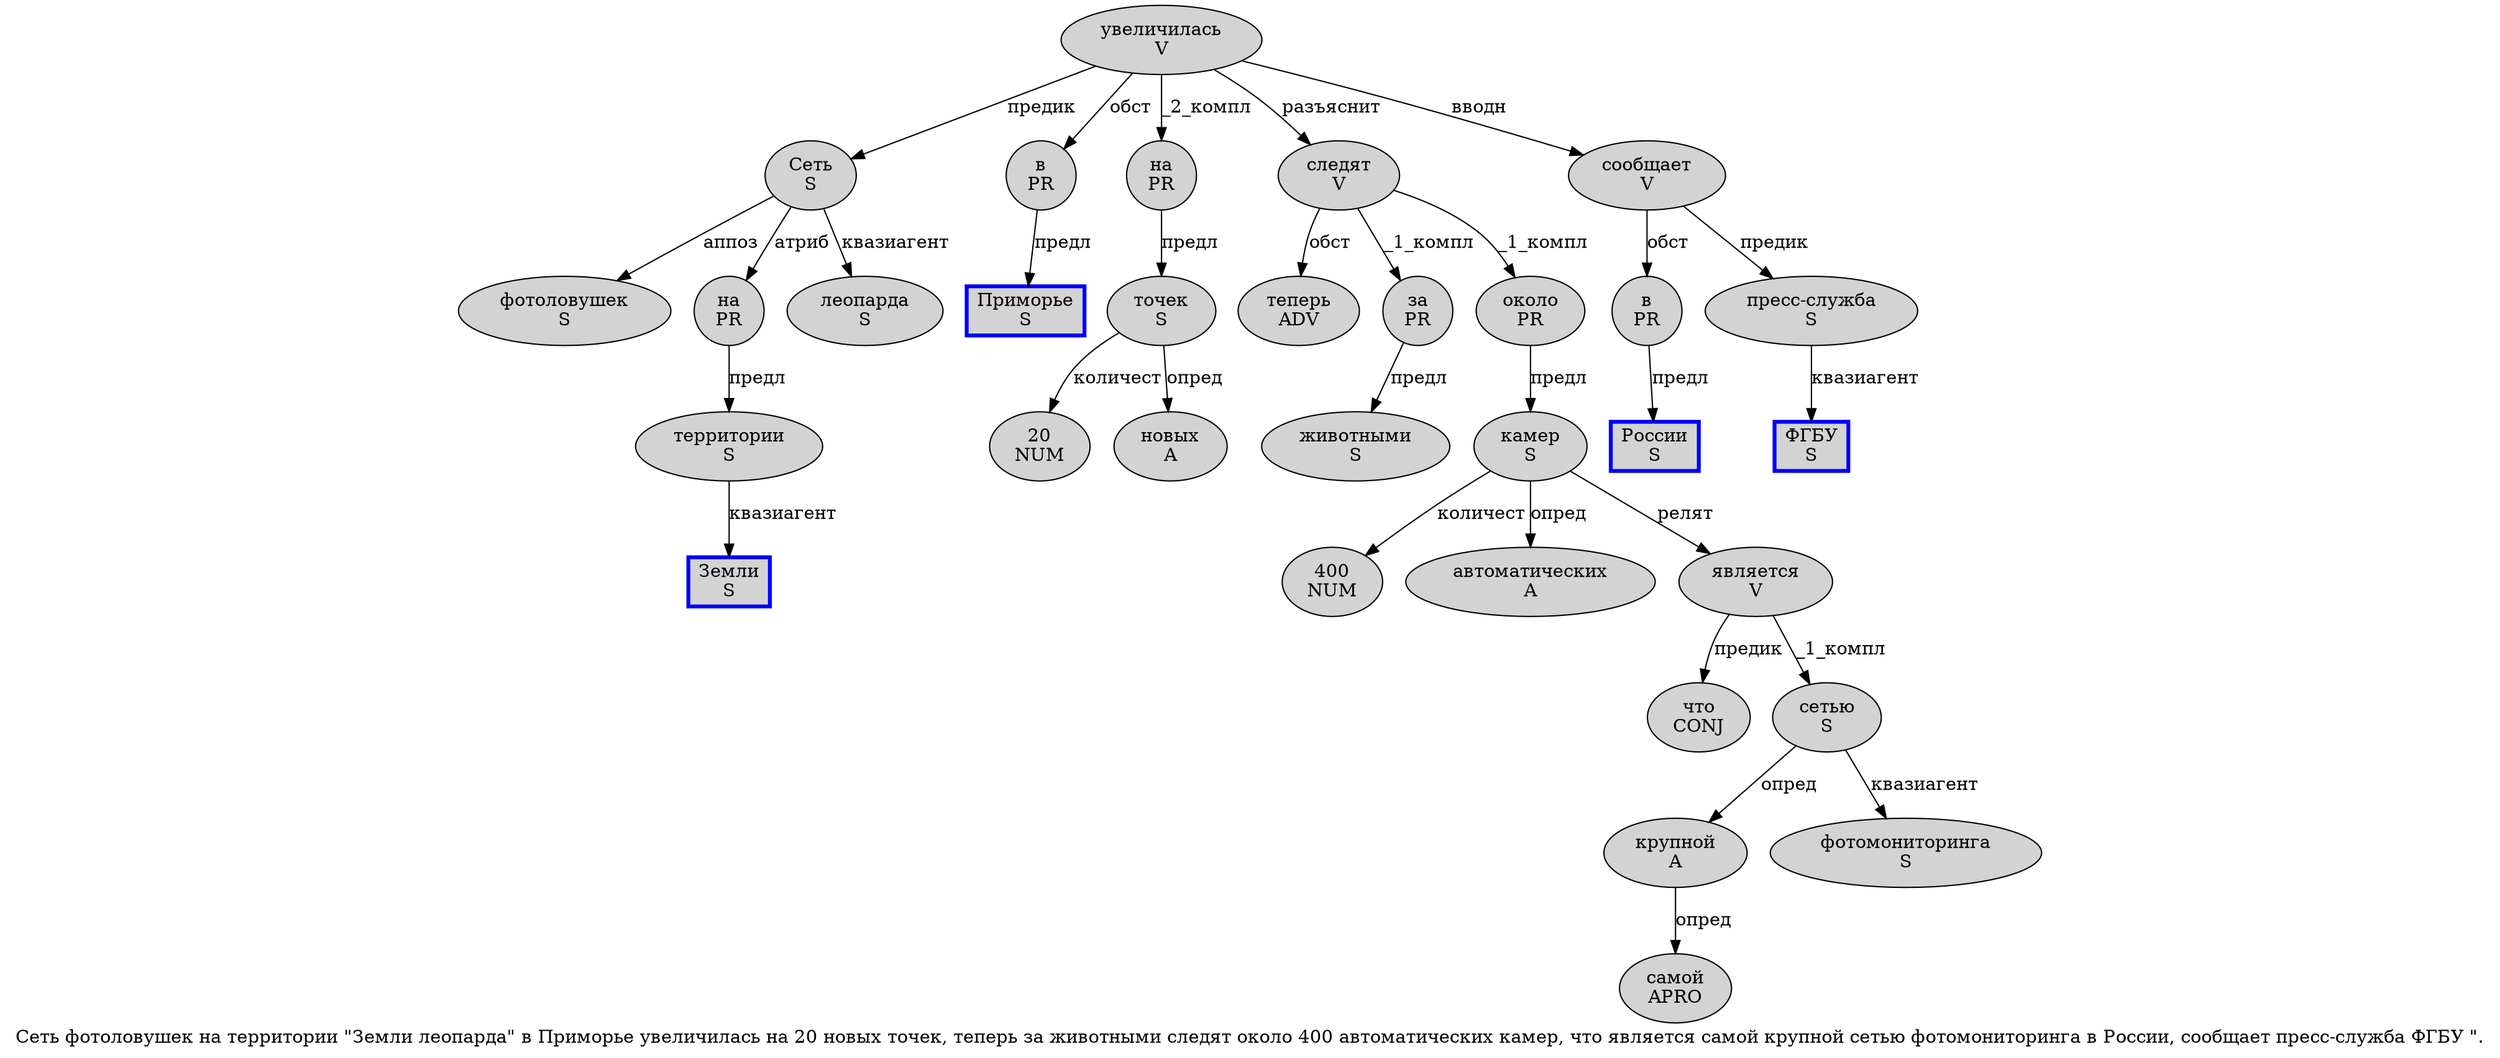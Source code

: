 digraph SENTENCE_694 {
	graph [label="Сеть фотоловушек на территории \"Земли леопарда\" в Приморье увеличилась на 20 новых точек, теперь за животными следят около 400 автоматических камер, что является самой крупной сетью фотомониторинга в России, сообщает пресс-служба ФГБУ \"."]
	node [style=filled]
		0 [label="Сеть
S" color="" fillcolor=lightgray penwidth=1 shape=ellipse]
		1 [label="фотоловушек
S" color="" fillcolor=lightgray penwidth=1 shape=ellipse]
		2 [label="на
PR" color="" fillcolor=lightgray penwidth=1 shape=ellipse]
		3 [label="территории
S" color="" fillcolor=lightgray penwidth=1 shape=ellipse]
		5 [label="Земли
S" color=blue fillcolor=lightgray penwidth=3 shape=box]
		6 [label="леопарда
S" color="" fillcolor=lightgray penwidth=1 shape=ellipse]
		8 [label="в
PR" color="" fillcolor=lightgray penwidth=1 shape=ellipse]
		9 [label="Приморье
S" color=blue fillcolor=lightgray penwidth=3 shape=box]
		10 [label="увеличилась
V" color="" fillcolor=lightgray penwidth=1 shape=ellipse]
		11 [label="на
PR" color="" fillcolor=lightgray penwidth=1 shape=ellipse]
		12 [label="20
NUM" color="" fillcolor=lightgray penwidth=1 shape=ellipse]
		13 [label="новых
A" color="" fillcolor=lightgray penwidth=1 shape=ellipse]
		14 [label="точек
S" color="" fillcolor=lightgray penwidth=1 shape=ellipse]
		16 [label="теперь
ADV" color="" fillcolor=lightgray penwidth=1 shape=ellipse]
		17 [label="за
PR" color="" fillcolor=lightgray penwidth=1 shape=ellipse]
		18 [label="животными
S" color="" fillcolor=lightgray penwidth=1 shape=ellipse]
		19 [label="следят
V" color="" fillcolor=lightgray penwidth=1 shape=ellipse]
		20 [label="около
PR" color="" fillcolor=lightgray penwidth=1 shape=ellipse]
		21 [label="400
NUM" color="" fillcolor=lightgray penwidth=1 shape=ellipse]
		22 [label="автоматических
A" color="" fillcolor=lightgray penwidth=1 shape=ellipse]
		23 [label="камер
S" color="" fillcolor=lightgray penwidth=1 shape=ellipse]
		25 [label="что
CONJ" color="" fillcolor=lightgray penwidth=1 shape=ellipse]
		26 [label="является
V" color="" fillcolor=lightgray penwidth=1 shape=ellipse]
		27 [label="самой
APRO" color="" fillcolor=lightgray penwidth=1 shape=ellipse]
		28 [label="крупной
A" color="" fillcolor=lightgray penwidth=1 shape=ellipse]
		29 [label="сетью
S" color="" fillcolor=lightgray penwidth=1 shape=ellipse]
		30 [label="фотомониторинга
S" color="" fillcolor=lightgray penwidth=1 shape=ellipse]
		31 [label="в
PR" color="" fillcolor=lightgray penwidth=1 shape=ellipse]
		32 [label="России
S" color=blue fillcolor=lightgray penwidth=3 shape=box]
		34 [label="сообщает
V" color="" fillcolor=lightgray penwidth=1 shape=ellipse]
		35 [label="пресс-служба
S" color="" fillcolor=lightgray penwidth=1 shape=ellipse]
		36 [label="ФГБУ
S" color=blue fillcolor=lightgray penwidth=3 shape=box]
			3 -> 5 [label="квазиагент"]
			20 -> 23 [label="предл"]
			31 -> 32 [label="предл"]
			0 -> 1 [label="аппоз"]
			0 -> 2 [label="атриб"]
			0 -> 6 [label="квазиагент"]
			29 -> 28 [label="опред"]
			29 -> 30 [label="квазиагент"]
			26 -> 25 [label="предик"]
			26 -> 29 [label="_1_компл"]
			28 -> 27 [label="опред"]
			35 -> 36 [label="квазиагент"]
			14 -> 12 [label="количест"]
			14 -> 13 [label="опред"]
			8 -> 9 [label="предл"]
			2 -> 3 [label="предл"]
			11 -> 14 [label="предл"]
			19 -> 16 [label="обст"]
			19 -> 17 [label="_1_компл"]
			19 -> 20 [label="_1_компл"]
			17 -> 18 [label="предл"]
			10 -> 0 [label="предик"]
			10 -> 8 [label="обст"]
			10 -> 11 [label="_2_компл"]
			10 -> 19 [label="разъяснит"]
			10 -> 34 [label="вводн"]
			23 -> 21 [label="количест"]
			23 -> 22 [label="опред"]
			23 -> 26 [label="релят"]
			34 -> 31 [label="обст"]
			34 -> 35 [label="предик"]
}